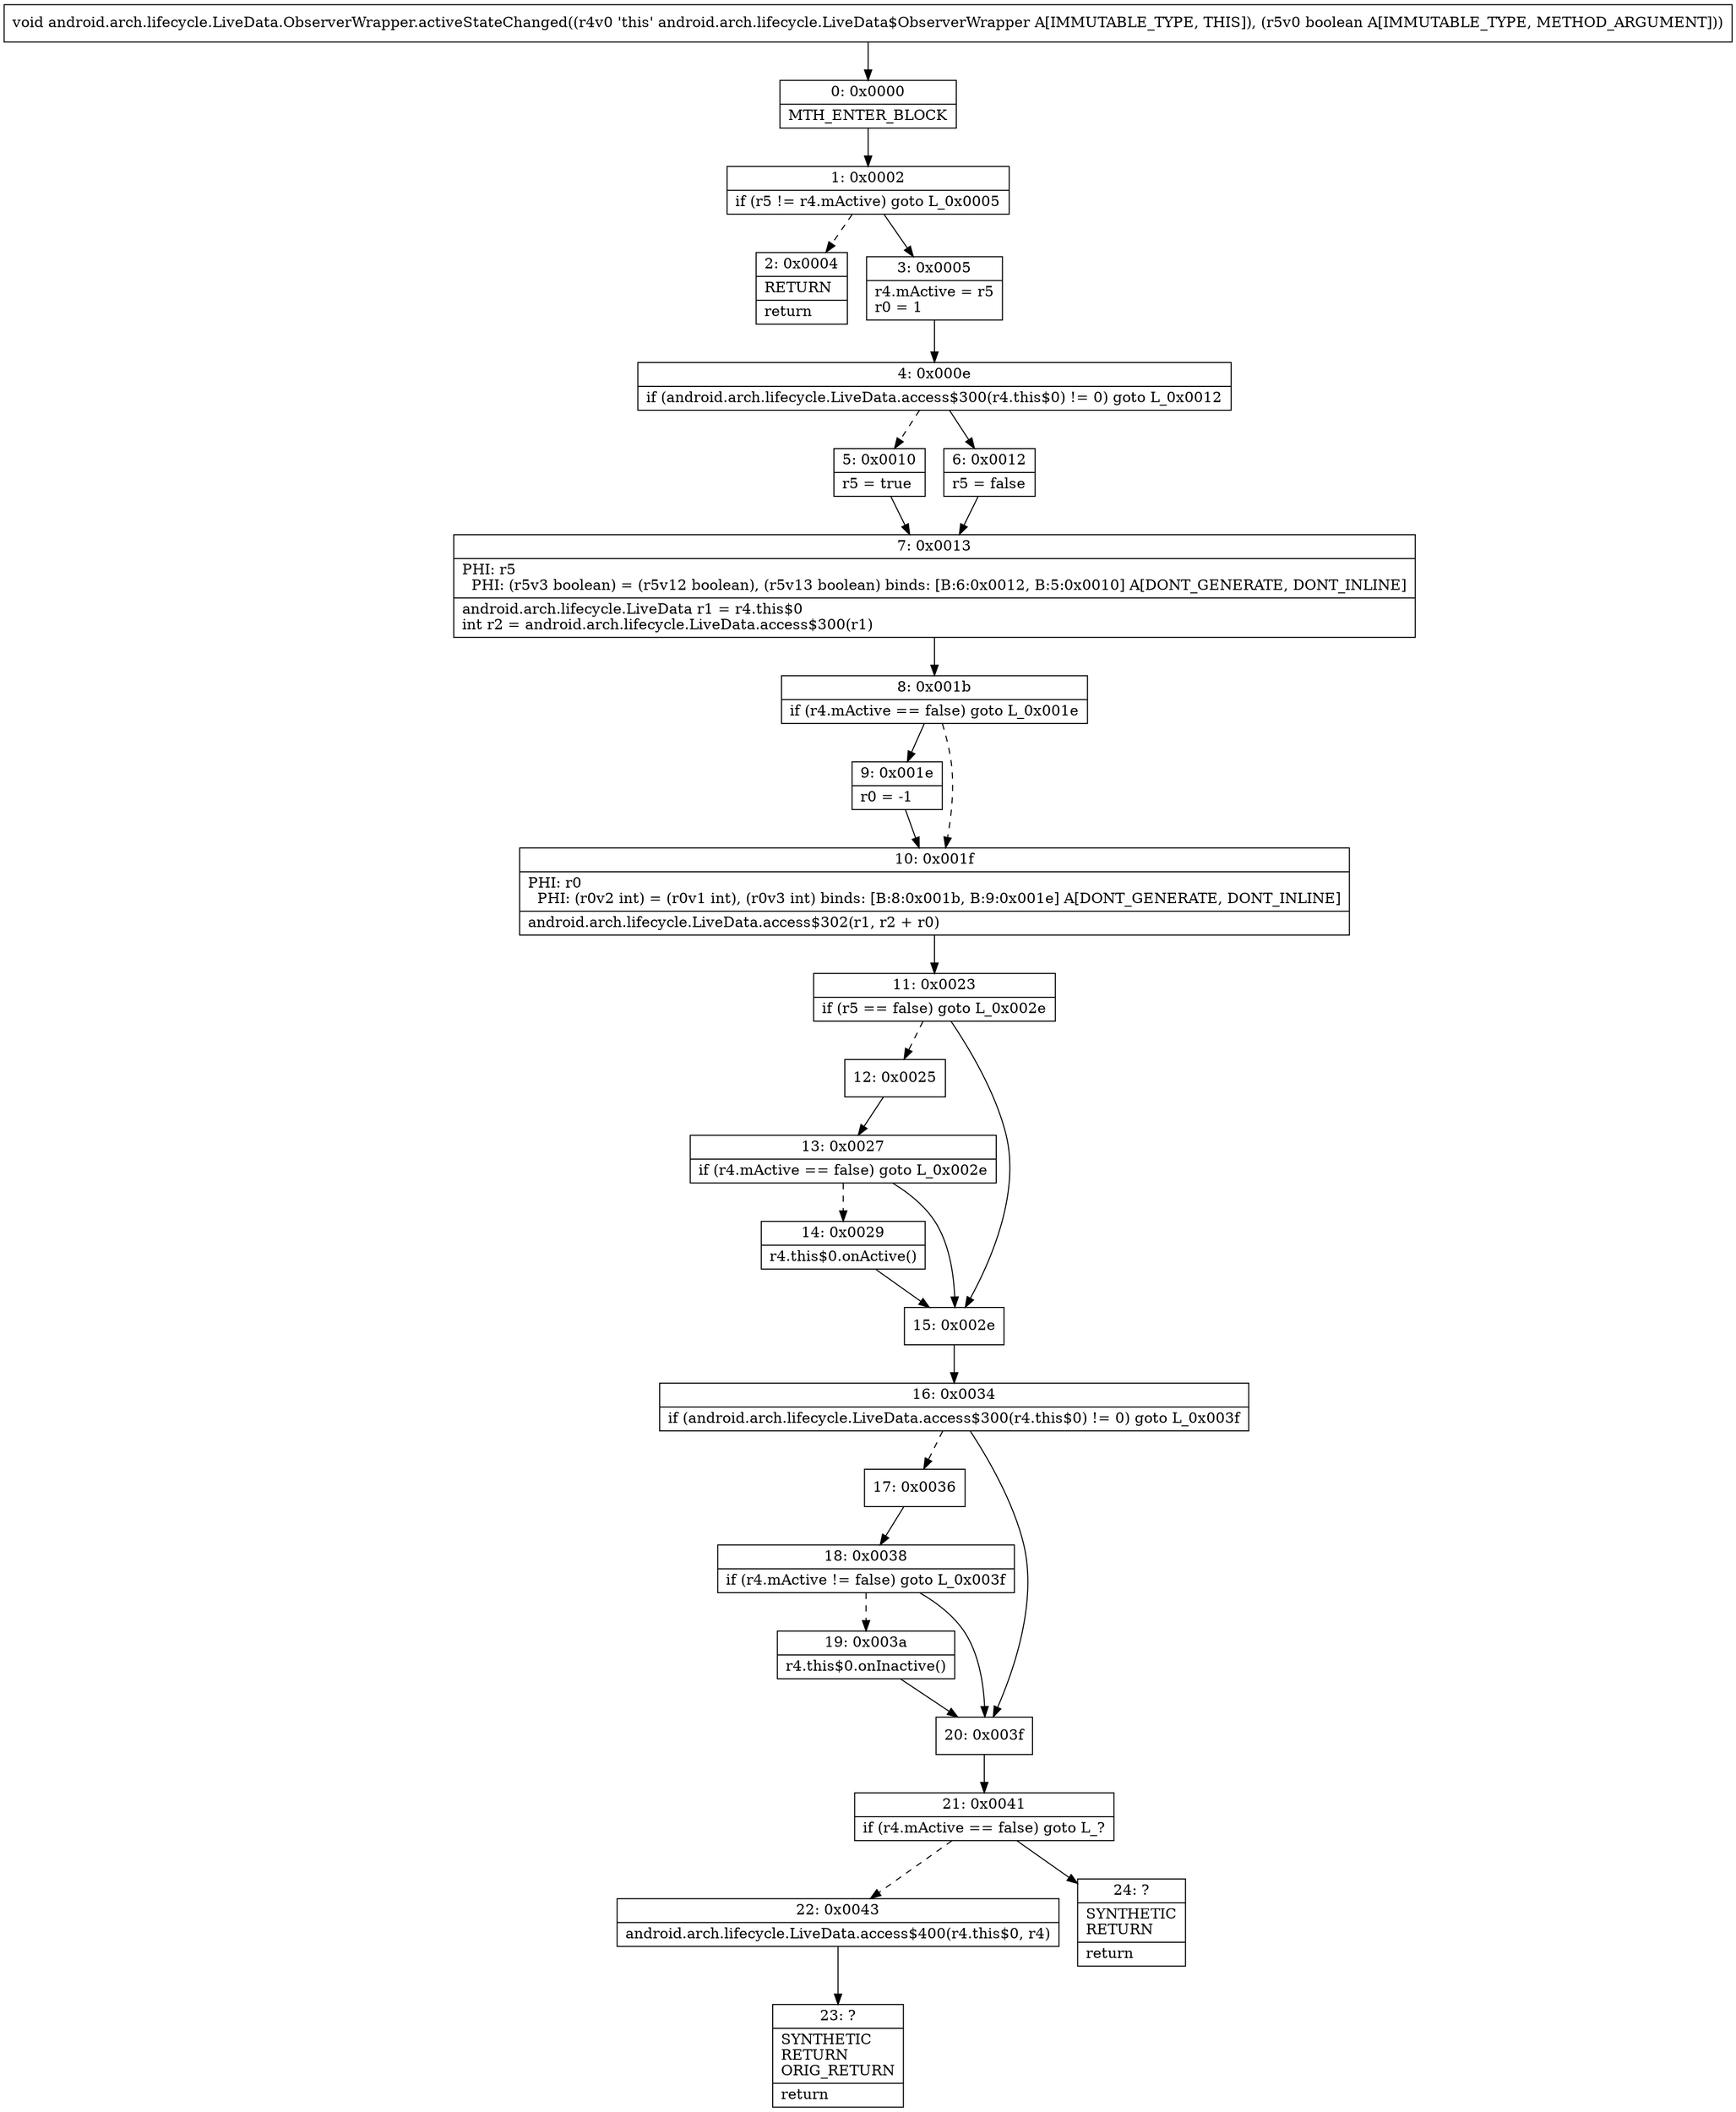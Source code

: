 digraph "CFG forandroid.arch.lifecycle.LiveData.ObserverWrapper.activeStateChanged(Z)V" {
Node_0 [shape=record,label="{0\:\ 0x0000|MTH_ENTER_BLOCK\l}"];
Node_1 [shape=record,label="{1\:\ 0x0002|if (r5 != r4.mActive) goto L_0x0005\l}"];
Node_2 [shape=record,label="{2\:\ 0x0004|RETURN\l|return\l}"];
Node_3 [shape=record,label="{3\:\ 0x0005|r4.mActive = r5\lr0 = 1\l}"];
Node_4 [shape=record,label="{4\:\ 0x000e|if (android.arch.lifecycle.LiveData.access$300(r4.this$0) != 0) goto L_0x0012\l}"];
Node_5 [shape=record,label="{5\:\ 0x0010|r5 = true\l}"];
Node_6 [shape=record,label="{6\:\ 0x0012|r5 = false\l}"];
Node_7 [shape=record,label="{7\:\ 0x0013|PHI: r5 \l  PHI: (r5v3 boolean) = (r5v12 boolean), (r5v13 boolean) binds: [B:6:0x0012, B:5:0x0010] A[DONT_GENERATE, DONT_INLINE]\l|android.arch.lifecycle.LiveData r1 = r4.this$0\lint r2 = android.arch.lifecycle.LiveData.access$300(r1)\l}"];
Node_8 [shape=record,label="{8\:\ 0x001b|if (r4.mActive == false) goto L_0x001e\l}"];
Node_9 [shape=record,label="{9\:\ 0x001e|r0 = \-1\l}"];
Node_10 [shape=record,label="{10\:\ 0x001f|PHI: r0 \l  PHI: (r0v2 int) = (r0v1 int), (r0v3 int) binds: [B:8:0x001b, B:9:0x001e] A[DONT_GENERATE, DONT_INLINE]\l|android.arch.lifecycle.LiveData.access$302(r1, r2 + r0)\l}"];
Node_11 [shape=record,label="{11\:\ 0x0023|if (r5 == false) goto L_0x002e\l}"];
Node_12 [shape=record,label="{12\:\ 0x0025}"];
Node_13 [shape=record,label="{13\:\ 0x0027|if (r4.mActive == false) goto L_0x002e\l}"];
Node_14 [shape=record,label="{14\:\ 0x0029|r4.this$0.onActive()\l}"];
Node_15 [shape=record,label="{15\:\ 0x002e}"];
Node_16 [shape=record,label="{16\:\ 0x0034|if (android.arch.lifecycle.LiveData.access$300(r4.this$0) != 0) goto L_0x003f\l}"];
Node_17 [shape=record,label="{17\:\ 0x0036}"];
Node_18 [shape=record,label="{18\:\ 0x0038|if (r4.mActive != false) goto L_0x003f\l}"];
Node_19 [shape=record,label="{19\:\ 0x003a|r4.this$0.onInactive()\l}"];
Node_20 [shape=record,label="{20\:\ 0x003f}"];
Node_21 [shape=record,label="{21\:\ 0x0041|if (r4.mActive == false) goto L_?\l}"];
Node_22 [shape=record,label="{22\:\ 0x0043|android.arch.lifecycle.LiveData.access$400(r4.this$0, r4)\l}"];
Node_23 [shape=record,label="{23\:\ ?|SYNTHETIC\lRETURN\lORIG_RETURN\l|return\l}"];
Node_24 [shape=record,label="{24\:\ ?|SYNTHETIC\lRETURN\l|return\l}"];
MethodNode[shape=record,label="{void android.arch.lifecycle.LiveData.ObserverWrapper.activeStateChanged((r4v0 'this' android.arch.lifecycle.LiveData$ObserverWrapper A[IMMUTABLE_TYPE, THIS]), (r5v0 boolean A[IMMUTABLE_TYPE, METHOD_ARGUMENT])) }"];
MethodNode -> Node_0;
Node_0 -> Node_1;
Node_1 -> Node_2[style=dashed];
Node_1 -> Node_3;
Node_3 -> Node_4;
Node_4 -> Node_5[style=dashed];
Node_4 -> Node_6;
Node_5 -> Node_7;
Node_6 -> Node_7;
Node_7 -> Node_8;
Node_8 -> Node_9;
Node_8 -> Node_10[style=dashed];
Node_9 -> Node_10;
Node_10 -> Node_11;
Node_11 -> Node_12[style=dashed];
Node_11 -> Node_15;
Node_12 -> Node_13;
Node_13 -> Node_14[style=dashed];
Node_13 -> Node_15;
Node_14 -> Node_15;
Node_15 -> Node_16;
Node_16 -> Node_17[style=dashed];
Node_16 -> Node_20;
Node_17 -> Node_18;
Node_18 -> Node_19[style=dashed];
Node_18 -> Node_20;
Node_19 -> Node_20;
Node_20 -> Node_21;
Node_21 -> Node_22[style=dashed];
Node_21 -> Node_24;
Node_22 -> Node_23;
}

